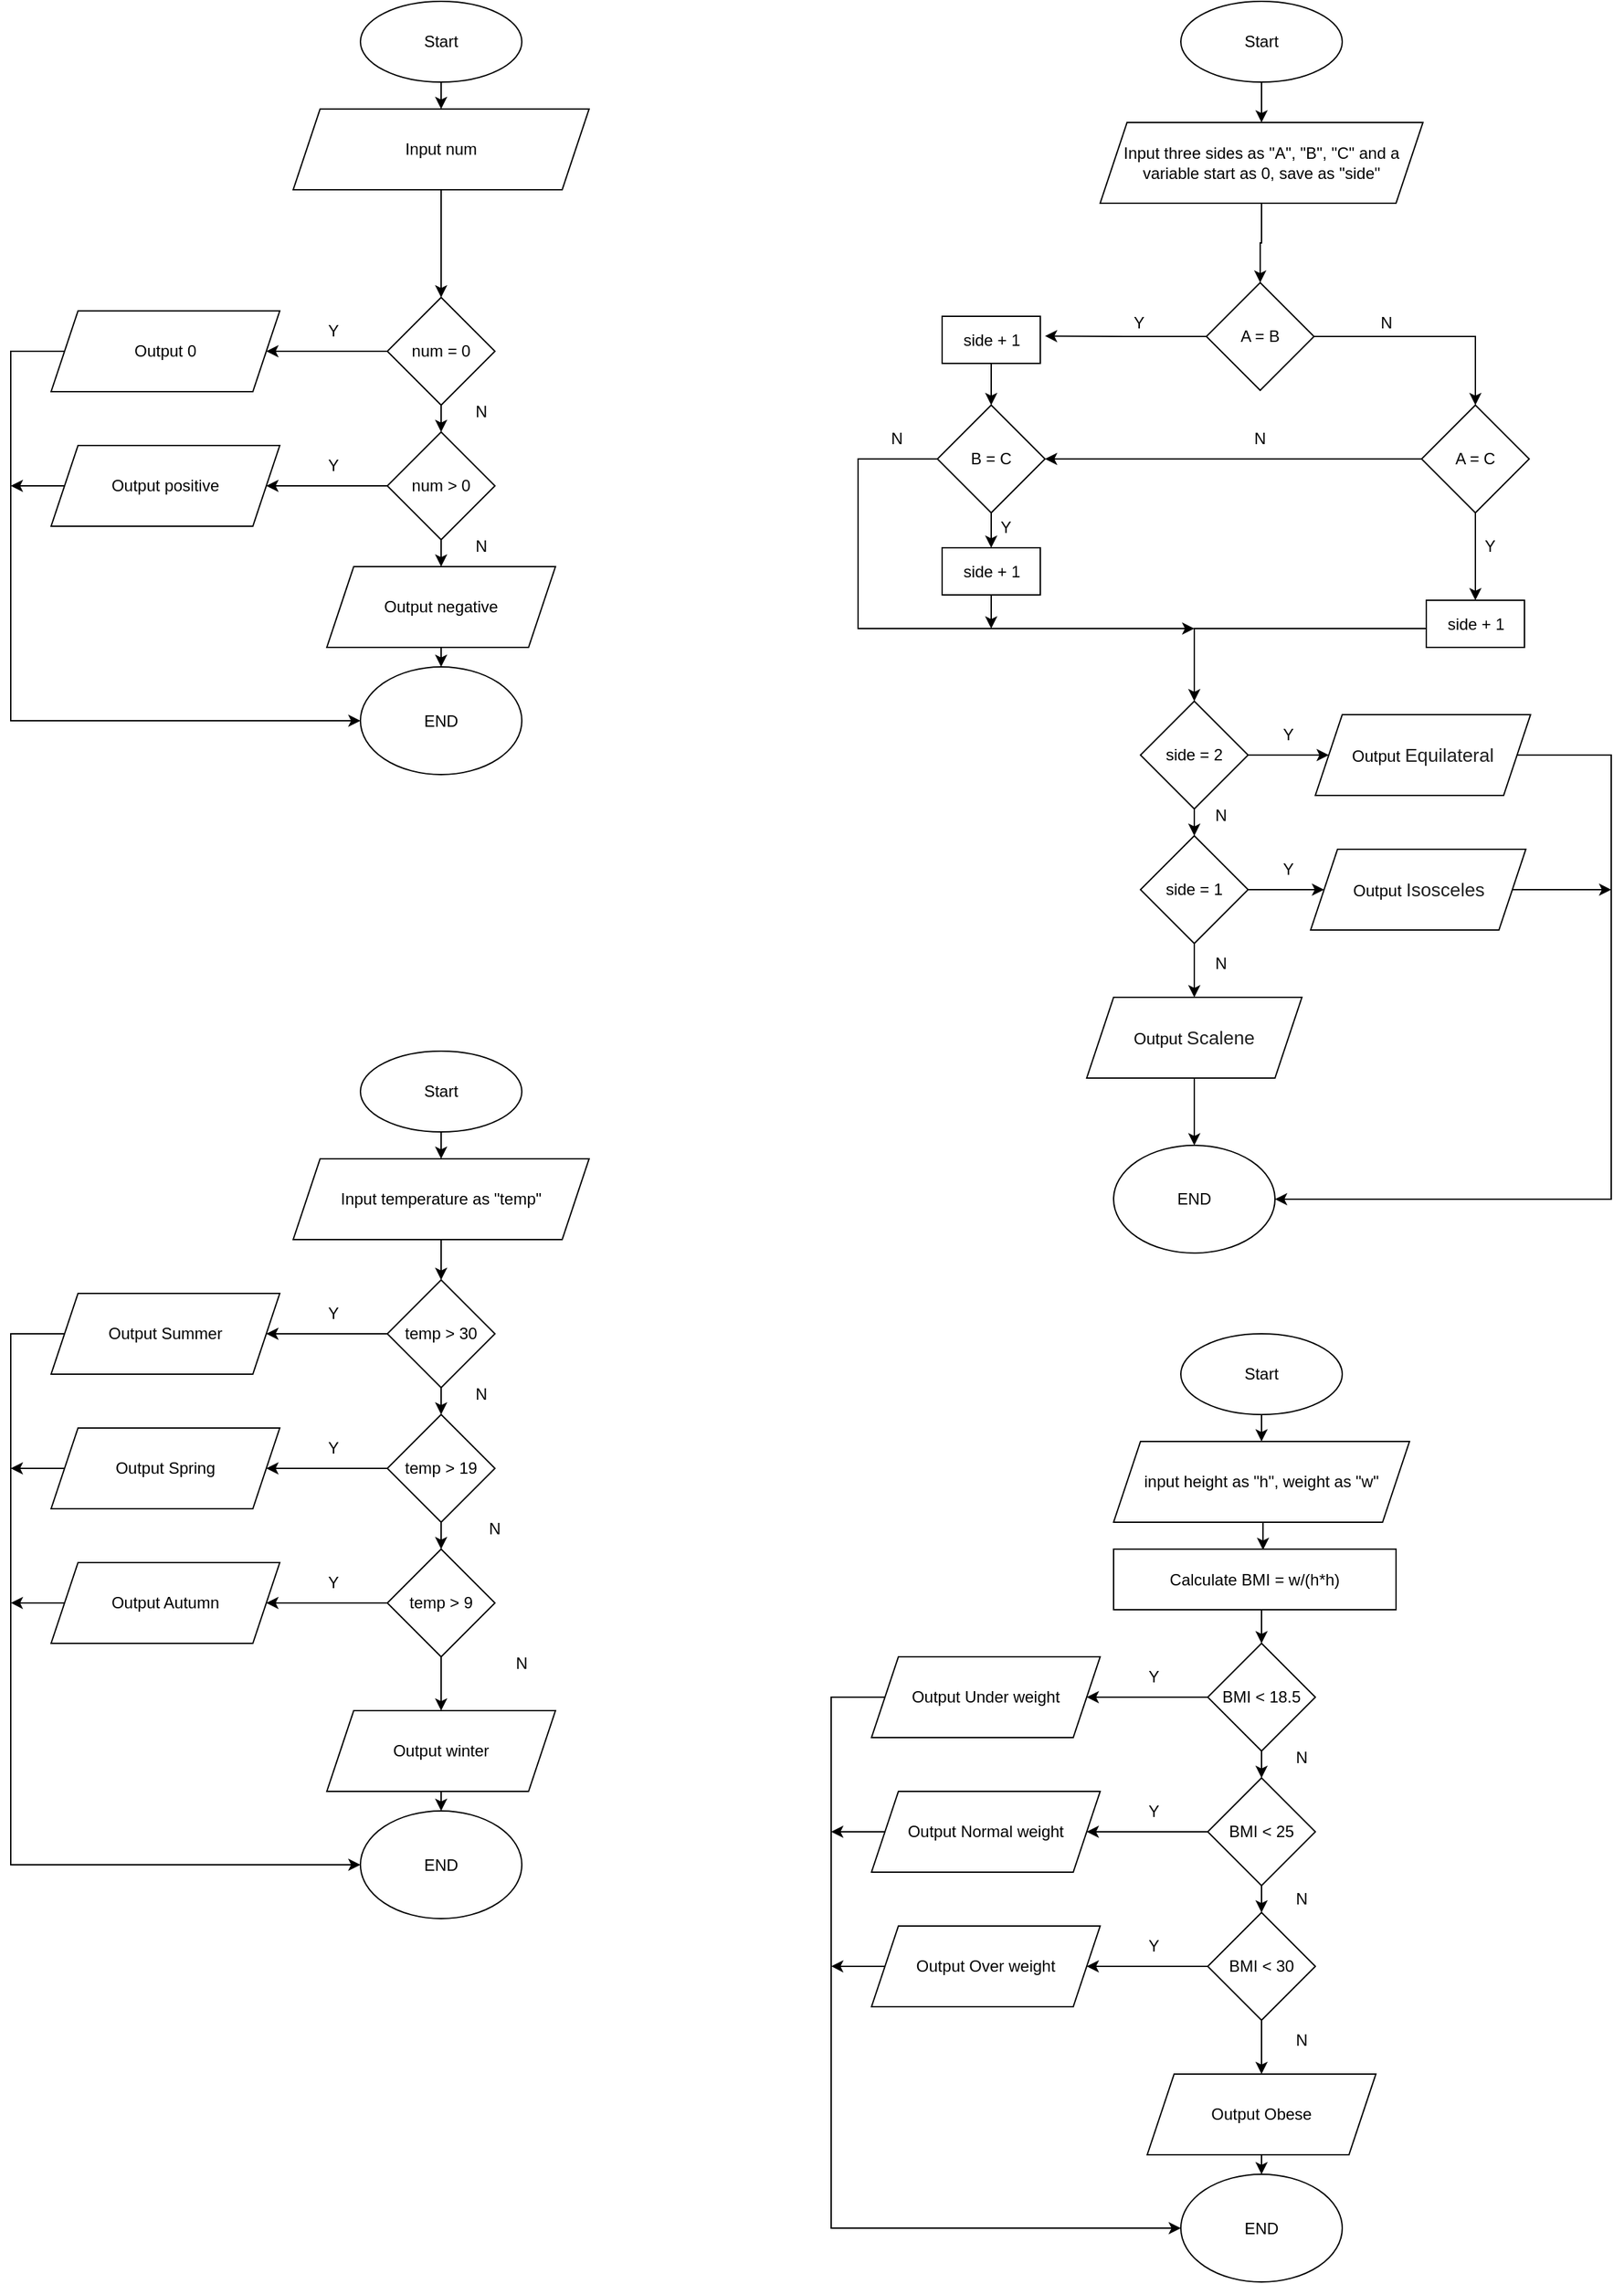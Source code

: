 <mxfile version="26.2.2">
  <diagram name="第 1 页" id="eC2Kco5h_vt9p9tLWTmq">
    <mxGraphModel dx="694" dy="437" grid="1" gridSize="10" guides="1" tooltips="1" connect="1" arrows="1" fold="1" page="1" pageScale="1" pageWidth="827" pageHeight="1169" math="0" shadow="0">
      <root>
        <mxCell id="0" />
        <mxCell id="1" parent="0" />
        <mxCell id="uq4aCa0WkTKRPATRxZhl-22" style="edgeStyle=orthogonalEdgeStyle;rounded=0;orthogonalLoop=1;jettySize=auto;html=1;exitX=0.5;exitY=1;exitDx=0;exitDy=0;entryX=0.5;entryY=0;entryDx=0;entryDy=0;" parent="1" source="uq4aCa0WkTKRPATRxZhl-1" target="uq4aCa0WkTKRPATRxZhl-2" edge="1">
          <mxGeometry relative="1" as="geometry" />
        </mxCell>
        <mxCell id="uq4aCa0WkTKRPATRxZhl-1" value="Start" style="ellipse;whiteSpace=wrap;html=1;" parent="1" vertex="1">
          <mxGeometry x="380" y="90" width="120" height="60" as="geometry" />
        </mxCell>
        <mxCell id="uq4aCa0WkTKRPATRxZhl-21" style="edgeStyle=orthogonalEdgeStyle;rounded=0;orthogonalLoop=1;jettySize=auto;html=1;exitX=0.5;exitY=1;exitDx=0;exitDy=0;entryX=0.5;entryY=0;entryDx=0;entryDy=0;" parent="1" source="uq4aCa0WkTKRPATRxZhl-2" target="uq4aCa0WkTKRPATRxZhl-10" edge="1">
          <mxGeometry relative="1" as="geometry">
            <mxPoint x="440" y="250.0" as="targetPoint" />
          </mxGeometry>
        </mxCell>
        <mxCell id="uq4aCa0WkTKRPATRxZhl-2" value="Input num" style="shape=parallelogram;perimeter=parallelogramPerimeter;whiteSpace=wrap;html=1;fixedSize=1;" parent="1" vertex="1">
          <mxGeometry x="330" y="170" width="220" height="60" as="geometry" />
        </mxCell>
        <mxCell id="qsWvdxj1EgRxqHzuY-iP-4" style="edgeStyle=orthogonalEdgeStyle;rounded=0;orthogonalLoop=1;jettySize=auto;html=1;exitX=0.5;exitY=1;exitDx=0;exitDy=0;entryX=0.5;entryY=0;entryDx=0;entryDy=0;" edge="1" parent="1" source="uq4aCa0WkTKRPATRxZhl-10" target="qsWvdxj1EgRxqHzuY-iP-1">
          <mxGeometry relative="1" as="geometry" />
        </mxCell>
        <mxCell id="qsWvdxj1EgRxqHzuY-iP-7" style="edgeStyle=orthogonalEdgeStyle;rounded=0;orthogonalLoop=1;jettySize=auto;html=1;exitX=0;exitY=0.5;exitDx=0;exitDy=0;" edge="1" parent="1" source="uq4aCa0WkTKRPATRxZhl-10" target="qsWvdxj1EgRxqHzuY-iP-3">
          <mxGeometry relative="1" as="geometry" />
        </mxCell>
        <mxCell id="uq4aCa0WkTKRPATRxZhl-10" value="num = 0" style="rhombus;whiteSpace=wrap;html=1;" parent="1" vertex="1">
          <mxGeometry x="400" y="310" width="80" height="80" as="geometry" />
        </mxCell>
        <mxCell id="uq4aCa0WkTKRPATRxZhl-24" style="edgeStyle=orthogonalEdgeStyle;rounded=0;orthogonalLoop=1;jettySize=auto;html=1;exitX=0.5;exitY=1;exitDx=0;exitDy=0;entryX=0.5;entryY=0;entryDx=0;entryDy=0;" parent="1" source="uq4aCa0WkTKRPATRxZhl-13" target="uq4aCa0WkTKRPATRxZhl-15" edge="1">
          <mxGeometry relative="1" as="geometry" />
        </mxCell>
        <mxCell id="uq4aCa0WkTKRPATRxZhl-13" value="Output negative" style="shape=parallelogram;perimeter=parallelogramPerimeter;whiteSpace=wrap;html=1;fixedSize=1;" parent="1" vertex="1">
          <mxGeometry x="355" y="510" width="170" height="60" as="geometry" />
        </mxCell>
        <mxCell id="uq4aCa0WkTKRPATRxZhl-15" value="END" style="ellipse;whiteSpace=wrap;html=1;" parent="1" vertex="1">
          <mxGeometry x="380" y="584.5" width="120" height="80" as="geometry" />
        </mxCell>
        <mxCell id="qsWvdxj1EgRxqHzuY-iP-5" style="edgeStyle=orthogonalEdgeStyle;rounded=0;orthogonalLoop=1;jettySize=auto;html=1;exitX=0.5;exitY=1;exitDx=0;exitDy=0;entryX=0.5;entryY=0;entryDx=0;entryDy=0;" edge="1" parent="1" source="qsWvdxj1EgRxqHzuY-iP-1" target="uq4aCa0WkTKRPATRxZhl-13">
          <mxGeometry relative="1" as="geometry" />
        </mxCell>
        <mxCell id="qsWvdxj1EgRxqHzuY-iP-6" style="edgeStyle=orthogonalEdgeStyle;rounded=0;orthogonalLoop=1;jettySize=auto;html=1;exitX=0;exitY=0.5;exitDx=0;exitDy=0;" edge="1" parent="1" source="qsWvdxj1EgRxqHzuY-iP-1" target="qsWvdxj1EgRxqHzuY-iP-2">
          <mxGeometry relative="1" as="geometry" />
        </mxCell>
        <mxCell id="qsWvdxj1EgRxqHzuY-iP-1" value="num &amp;gt; 0" style="rhombus;whiteSpace=wrap;html=1;" vertex="1" parent="1">
          <mxGeometry x="400" y="410" width="80" height="80" as="geometry" />
        </mxCell>
        <mxCell id="qsWvdxj1EgRxqHzuY-iP-11" style="edgeStyle=orthogonalEdgeStyle;rounded=0;orthogonalLoop=1;jettySize=auto;html=1;exitX=0;exitY=0.5;exitDx=0;exitDy=0;" edge="1" parent="1" source="qsWvdxj1EgRxqHzuY-iP-2">
          <mxGeometry relative="1" as="geometry">
            <mxPoint x="120" y="450" as="targetPoint" />
          </mxGeometry>
        </mxCell>
        <mxCell id="qsWvdxj1EgRxqHzuY-iP-2" value="Output positive" style="shape=parallelogram;perimeter=parallelogramPerimeter;whiteSpace=wrap;html=1;fixedSize=1;" vertex="1" parent="1">
          <mxGeometry x="150" y="420" width="170" height="60" as="geometry" />
        </mxCell>
        <mxCell id="qsWvdxj1EgRxqHzuY-iP-10" style="edgeStyle=orthogonalEdgeStyle;rounded=0;orthogonalLoop=1;jettySize=auto;html=1;exitX=0;exitY=0.5;exitDx=0;exitDy=0;entryX=0;entryY=0.5;entryDx=0;entryDy=0;" edge="1" parent="1" source="qsWvdxj1EgRxqHzuY-iP-3" target="uq4aCa0WkTKRPATRxZhl-15">
          <mxGeometry relative="1" as="geometry">
            <Array as="points">
              <mxPoint x="120" y="350" />
              <mxPoint x="120" y="625" />
            </Array>
          </mxGeometry>
        </mxCell>
        <mxCell id="qsWvdxj1EgRxqHzuY-iP-3" value="Output 0" style="shape=parallelogram;perimeter=parallelogramPerimeter;whiteSpace=wrap;html=1;fixedSize=1;" vertex="1" parent="1">
          <mxGeometry x="150" y="320" width="170" height="60" as="geometry" />
        </mxCell>
        <mxCell id="qsWvdxj1EgRxqHzuY-iP-12" value="Y" style="text;html=1;align=center;verticalAlign=middle;whiteSpace=wrap;rounded=0;" vertex="1" parent="1">
          <mxGeometry x="330" y="320" width="60" height="30" as="geometry" />
        </mxCell>
        <mxCell id="qsWvdxj1EgRxqHzuY-iP-13" value="Y" style="text;html=1;align=center;verticalAlign=middle;whiteSpace=wrap;rounded=0;" vertex="1" parent="1">
          <mxGeometry x="330" y="420" width="60" height="30" as="geometry" />
        </mxCell>
        <mxCell id="qsWvdxj1EgRxqHzuY-iP-14" value="N" style="text;html=1;align=center;verticalAlign=middle;whiteSpace=wrap;rounded=0;" vertex="1" parent="1">
          <mxGeometry x="440" y="380" width="60" height="30" as="geometry" />
        </mxCell>
        <mxCell id="qsWvdxj1EgRxqHzuY-iP-15" value="N" style="text;html=1;align=center;verticalAlign=middle;whiteSpace=wrap;rounded=0;" vertex="1" parent="1">
          <mxGeometry x="440" y="480" width="60" height="30" as="geometry" />
        </mxCell>
        <mxCell id="qsWvdxj1EgRxqHzuY-iP-49" style="edgeStyle=orthogonalEdgeStyle;rounded=0;orthogonalLoop=1;jettySize=auto;html=1;exitX=0.5;exitY=1;exitDx=0;exitDy=0;entryX=0.5;entryY=0;entryDx=0;entryDy=0;" edge="1" parent="1" source="qsWvdxj1EgRxqHzuY-iP-17" target="qsWvdxj1EgRxqHzuY-iP-19">
          <mxGeometry relative="1" as="geometry" />
        </mxCell>
        <mxCell id="qsWvdxj1EgRxqHzuY-iP-17" value="Start" style="ellipse;whiteSpace=wrap;html=1;" vertex="1" parent="1">
          <mxGeometry x="990" y="90" width="120" height="60" as="geometry" />
        </mxCell>
        <mxCell id="qsWvdxj1EgRxqHzuY-iP-18" value="END" style="ellipse;whiteSpace=wrap;html=1;" vertex="1" parent="1">
          <mxGeometry x="940" y="940" width="120" height="80" as="geometry" />
        </mxCell>
        <mxCell id="qsWvdxj1EgRxqHzuY-iP-48" style="edgeStyle=orthogonalEdgeStyle;rounded=0;orthogonalLoop=1;jettySize=auto;html=1;exitX=0.5;exitY=1;exitDx=0;exitDy=0;entryX=0.5;entryY=0;entryDx=0;entryDy=0;" edge="1" parent="1" source="qsWvdxj1EgRxqHzuY-iP-19" target="qsWvdxj1EgRxqHzuY-iP-20">
          <mxGeometry relative="1" as="geometry" />
        </mxCell>
        <mxCell id="qsWvdxj1EgRxqHzuY-iP-19" value="Input three sides as &quot;A&quot;, &quot;B&quot;, &quot;C&quot; and a variable start as 0, save as &quot;side&quot;" style="shape=parallelogram;perimeter=parallelogramPerimeter;whiteSpace=wrap;html=1;fixedSize=1;" vertex="1" parent="1">
          <mxGeometry x="930" y="180" width="240" height="60" as="geometry" />
        </mxCell>
        <mxCell id="qsWvdxj1EgRxqHzuY-iP-34" style="edgeStyle=orthogonalEdgeStyle;rounded=0;orthogonalLoop=1;jettySize=auto;html=1;exitX=0;exitY=0.5;exitDx=0;exitDy=0;" edge="1" parent="1" source="qsWvdxj1EgRxqHzuY-iP-20">
          <mxGeometry relative="1" as="geometry">
            <mxPoint x="889" y="338.667" as="targetPoint" />
          </mxGeometry>
        </mxCell>
        <mxCell id="qsWvdxj1EgRxqHzuY-iP-125" style="edgeStyle=orthogonalEdgeStyle;rounded=0;orthogonalLoop=1;jettySize=auto;html=1;exitX=1;exitY=0.5;exitDx=0;exitDy=0;entryX=0.5;entryY=0;entryDx=0;entryDy=0;" edge="1" parent="1" source="qsWvdxj1EgRxqHzuY-iP-20" target="qsWvdxj1EgRxqHzuY-iP-22">
          <mxGeometry relative="1" as="geometry">
            <Array as="points">
              <mxPoint x="1209" y="339" />
            </Array>
          </mxGeometry>
        </mxCell>
        <mxCell id="qsWvdxj1EgRxqHzuY-iP-20" value="A = B" style="rhombus;whiteSpace=wrap;html=1;" vertex="1" parent="1">
          <mxGeometry x="1009" y="299" width="80" height="80" as="geometry" />
        </mxCell>
        <mxCell id="qsWvdxj1EgRxqHzuY-iP-130" style="edgeStyle=orthogonalEdgeStyle;rounded=0;orthogonalLoop=1;jettySize=auto;html=1;exitX=0;exitY=0.5;exitDx=0;exitDy=0;" edge="1" parent="1" source="qsWvdxj1EgRxqHzuY-iP-21">
          <mxGeometry relative="1" as="geometry">
            <mxPoint x="1000" y="556" as="targetPoint" />
            <Array as="points">
              <mxPoint x="750" y="430" />
              <mxPoint x="750" y="556" />
              <mxPoint x="1000" y="556" />
            </Array>
          </mxGeometry>
        </mxCell>
        <mxCell id="qsWvdxj1EgRxqHzuY-iP-132" style="edgeStyle=orthogonalEdgeStyle;rounded=0;orthogonalLoop=1;jettySize=auto;html=1;exitX=0.5;exitY=1;exitDx=0;exitDy=0;entryX=0.5;entryY=0;entryDx=0;entryDy=0;" edge="1" parent="1" source="qsWvdxj1EgRxqHzuY-iP-21" target="qsWvdxj1EgRxqHzuY-iP-24">
          <mxGeometry relative="1" as="geometry" />
        </mxCell>
        <mxCell id="qsWvdxj1EgRxqHzuY-iP-21" value="B = C" style="rhombus;whiteSpace=wrap;html=1;" vertex="1" parent="1">
          <mxGeometry x="809" y="390" width="80" height="80" as="geometry" />
        </mxCell>
        <mxCell id="qsWvdxj1EgRxqHzuY-iP-36" style="edgeStyle=orthogonalEdgeStyle;rounded=0;orthogonalLoop=1;jettySize=auto;html=1;exitX=0.5;exitY=1;exitDx=0;exitDy=0;entryX=0.5;entryY=0;entryDx=0;entryDy=0;" edge="1" parent="1" source="qsWvdxj1EgRxqHzuY-iP-22" target="qsWvdxj1EgRxqHzuY-iP-25">
          <mxGeometry relative="1" as="geometry" />
        </mxCell>
        <mxCell id="qsWvdxj1EgRxqHzuY-iP-37" style="edgeStyle=orthogonalEdgeStyle;rounded=0;orthogonalLoop=1;jettySize=auto;html=1;exitX=0;exitY=0.5;exitDx=0;exitDy=0;entryX=1;entryY=0.5;entryDx=0;entryDy=0;" edge="1" parent="1" source="qsWvdxj1EgRxqHzuY-iP-22" target="qsWvdxj1EgRxqHzuY-iP-21">
          <mxGeometry relative="1" as="geometry" />
        </mxCell>
        <mxCell id="qsWvdxj1EgRxqHzuY-iP-22" value="A = C" style="rhombus;whiteSpace=wrap;html=1;" vertex="1" parent="1">
          <mxGeometry x="1169" y="390" width="80" height="80" as="geometry" />
        </mxCell>
        <mxCell id="qsWvdxj1EgRxqHzuY-iP-38" style="edgeStyle=orthogonalEdgeStyle;rounded=0;orthogonalLoop=1;jettySize=auto;html=1;exitX=0.5;exitY=1;exitDx=0;exitDy=0;entryX=0.5;entryY=0;entryDx=0;entryDy=0;" edge="1" parent="1" source="qsWvdxj1EgRxqHzuY-iP-23" target="qsWvdxj1EgRxqHzuY-iP-21">
          <mxGeometry relative="1" as="geometry" />
        </mxCell>
        <mxCell id="qsWvdxj1EgRxqHzuY-iP-23" value="side + 1" style="rounded=0;whiteSpace=wrap;html=1;" vertex="1" parent="1">
          <mxGeometry x="812.5" y="324" width="73" height="35" as="geometry" />
        </mxCell>
        <mxCell id="qsWvdxj1EgRxqHzuY-iP-133" style="edgeStyle=orthogonalEdgeStyle;rounded=0;orthogonalLoop=1;jettySize=auto;html=1;exitX=0.5;exitY=1;exitDx=0;exitDy=0;" edge="1" parent="1" source="qsWvdxj1EgRxqHzuY-iP-24">
          <mxGeometry relative="1" as="geometry">
            <mxPoint x="849" y="556" as="targetPoint" />
          </mxGeometry>
        </mxCell>
        <mxCell id="qsWvdxj1EgRxqHzuY-iP-24" value="side + 1" style="rounded=0;whiteSpace=wrap;html=1;" vertex="1" parent="1">
          <mxGeometry x="812.5" y="496" width="73" height="35" as="geometry" />
        </mxCell>
        <mxCell id="qsWvdxj1EgRxqHzuY-iP-124" style="edgeStyle=orthogonalEdgeStyle;rounded=0;orthogonalLoop=1;jettySize=auto;html=1;exitX=0;exitY=0.5;exitDx=0;exitDy=0;" edge="1" parent="1" source="qsWvdxj1EgRxqHzuY-iP-25">
          <mxGeometry relative="1" as="geometry">
            <mxPoint x="1000" y="610" as="targetPoint" />
            <Array as="points">
              <mxPoint x="1172" y="556" />
              <mxPoint x="1000" y="556" />
            </Array>
          </mxGeometry>
        </mxCell>
        <mxCell id="qsWvdxj1EgRxqHzuY-iP-25" value="side + 1" style="rounded=0;whiteSpace=wrap;html=1;" vertex="1" parent="1">
          <mxGeometry x="1172.5" y="535" width="73" height="35" as="geometry" />
        </mxCell>
        <mxCell id="qsWvdxj1EgRxqHzuY-iP-42" style="edgeStyle=orthogonalEdgeStyle;rounded=0;orthogonalLoop=1;jettySize=auto;html=1;exitX=1;exitY=0.5;exitDx=0;exitDy=0;" edge="1" parent="1" source="qsWvdxj1EgRxqHzuY-iP-29" target="qsWvdxj1EgRxqHzuY-iP-31">
          <mxGeometry relative="1" as="geometry" />
        </mxCell>
        <mxCell id="qsWvdxj1EgRxqHzuY-iP-43" style="edgeStyle=orthogonalEdgeStyle;rounded=0;orthogonalLoop=1;jettySize=auto;html=1;exitX=0.5;exitY=1;exitDx=0;exitDy=0;entryX=0.5;entryY=0;entryDx=0;entryDy=0;" edge="1" parent="1" source="qsWvdxj1EgRxqHzuY-iP-29" target="qsWvdxj1EgRxqHzuY-iP-30">
          <mxGeometry relative="1" as="geometry" />
        </mxCell>
        <mxCell id="qsWvdxj1EgRxqHzuY-iP-29" value="side = 2" style="rhombus;whiteSpace=wrap;html=1;" vertex="1" parent="1">
          <mxGeometry x="960" y="610" width="80" height="80" as="geometry" />
        </mxCell>
        <mxCell id="qsWvdxj1EgRxqHzuY-iP-44" style="edgeStyle=orthogonalEdgeStyle;rounded=0;orthogonalLoop=1;jettySize=auto;html=1;exitX=1;exitY=0.5;exitDx=0;exitDy=0;" edge="1" parent="1" source="qsWvdxj1EgRxqHzuY-iP-30" target="qsWvdxj1EgRxqHzuY-iP-32">
          <mxGeometry relative="1" as="geometry" />
        </mxCell>
        <mxCell id="qsWvdxj1EgRxqHzuY-iP-45" style="edgeStyle=orthogonalEdgeStyle;rounded=0;orthogonalLoop=1;jettySize=auto;html=1;exitX=0.5;exitY=1;exitDx=0;exitDy=0;entryX=0.5;entryY=0;entryDx=0;entryDy=0;" edge="1" parent="1" source="qsWvdxj1EgRxqHzuY-iP-30" target="qsWvdxj1EgRxqHzuY-iP-33">
          <mxGeometry relative="1" as="geometry" />
        </mxCell>
        <mxCell id="qsWvdxj1EgRxqHzuY-iP-30" value="side = 1" style="rhombus;whiteSpace=wrap;html=1;" vertex="1" parent="1">
          <mxGeometry x="960" y="710" width="80" height="80" as="geometry" />
        </mxCell>
        <mxCell id="qsWvdxj1EgRxqHzuY-iP-56" style="edgeStyle=orthogonalEdgeStyle;rounded=0;orthogonalLoop=1;jettySize=auto;html=1;exitX=1;exitY=0.5;exitDx=0;exitDy=0;entryX=1;entryY=0.5;entryDx=0;entryDy=0;" edge="1" parent="1" source="qsWvdxj1EgRxqHzuY-iP-31" target="qsWvdxj1EgRxqHzuY-iP-18">
          <mxGeometry relative="1" as="geometry">
            <Array as="points">
              <mxPoint x="1310" y="650" />
              <mxPoint x="1310" y="980" />
            </Array>
          </mxGeometry>
        </mxCell>
        <mxCell id="qsWvdxj1EgRxqHzuY-iP-31" value="Output&amp;nbsp;&lt;span style=&quot;color: rgb(31, 31, 31); font-family: Arial, sans-serif; font-size: 14px; text-align: left; background-color: rgb(255, 255, 255);&quot;&gt;Equilateral&lt;/span&gt;" style="shape=parallelogram;perimeter=parallelogramPerimeter;whiteSpace=wrap;html=1;fixedSize=1;" vertex="1" parent="1">
          <mxGeometry x="1090" y="620" width="160" height="60" as="geometry" />
        </mxCell>
        <mxCell id="qsWvdxj1EgRxqHzuY-iP-57" style="edgeStyle=orthogonalEdgeStyle;rounded=0;orthogonalLoop=1;jettySize=auto;html=1;exitX=1;exitY=0.5;exitDx=0;exitDy=0;" edge="1" parent="1" source="qsWvdxj1EgRxqHzuY-iP-32">
          <mxGeometry relative="1" as="geometry">
            <mxPoint x="1310" y="750" as="targetPoint" />
          </mxGeometry>
        </mxCell>
        <mxCell id="qsWvdxj1EgRxqHzuY-iP-32" value="Output&amp;nbsp;&lt;span style=&quot;color: rgb(31, 31, 31); font-family: Arial, sans-serif; font-size: 14px; text-align: left; background-color: rgb(255, 255, 255);&quot;&gt;Isosceles&lt;/span&gt;" style="shape=parallelogram;perimeter=parallelogramPerimeter;whiteSpace=wrap;html=1;fixedSize=1;" vertex="1" parent="1">
          <mxGeometry x="1086.5" y="720" width="160" height="60" as="geometry" />
        </mxCell>
        <mxCell id="qsWvdxj1EgRxqHzuY-iP-47" style="edgeStyle=orthogonalEdgeStyle;rounded=0;orthogonalLoop=1;jettySize=auto;html=1;exitX=0.5;exitY=1;exitDx=0;exitDy=0;entryX=0.5;entryY=0;entryDx=0;entryDy=0;" edge="1" parent="1" source="qsWvdxj1EgRxqHzuY-iP-33" target="qsWvdxj1EgRxqHzuY-iP-18">
          <mxGeometry relative="1" as="geometry" />
        </mxCell>
        <mxCell id="qsWvdxj1EgRxqHzuY-iP-33" value="Output&amp;nbsp;&lt;span style=&quot;color: rgb(31, 31, 31); font-family: Arial, sans-serif; font-size: 14px; text-align: left; background-color: rgb(255, 255, 255);&quot;&gt;Scalene&lt;/span&gt;" style="shape=parallelogram;perimeter=parallelogramPerimeter;whiteSpace=wrap;html=1;fixedSize=1;" vertex="1" parent="1">
          <mxGeometry x="920" y="830" width="160" height="60" as="geometry" />
        </mxCell>
        <mxCell id="qsWvdxj1EgRxqHzuY-iP-50" value="Y" style="text;html=1;align=center;verticalAlign=middle;whiteSpace=wrap;rounded=0;" vertex="1" parent="1">
          <mxGeometry x="929" y="314" width="60" height="30" as="geometry" />
        </mxCell>
        <mxCell id="qsWvdxj1EgRxqHzuY-iP-51" value="Y" style="text;html=1;align=center;verticalAlign=middle;whiteSpace=wrap;rounded=0;" vertex="1" parent="1">
          <mxGeometry x="830" y="466" width="60" height="30" as="geometry" />
        </mxCell>
        <mxCell id="qsWvdxj1EgRxqHzuY-iP-53" value="Y" style="text;html=1;align=center;verticalAlign=middle;whiteSpace=wrap;rounded=0;" vertex="1" parent="1">
          <mxGeometry x="1190" y="480" width="60" height="30" as="geometry" />
        </mxCell>
        <mxCell id="qsWvdxj1EgRxqHzuY-iP-58" value="N" style="text;html=1;align=center;verticalAlign=middle;whiteSpace=wrap;rounded=0;" vertex="1" parent="1">
          <mxGeometry x="1019" y="400" width="60" height="30" as="geometry" />
        </mxCell>
        <mxCell id="qsWvdxj1EgRxqHzuY-iP-59" value="N" style="text;html=1;align=center;verticalAlign=middle;whiteSpace=wrap;rounded=0;" vertex="1" parent="1">
          <mxGeometry x="749" y="400" width="60" height="30" as="geometry" />
        </mxCell>
        <mxCell id="qsWvdxj1EgRxqHzuY-iP-60" value="N" style="text;html=1;align=center;verticalAlign=middle;whiteSpace=wrap;rounded=0;" vertex="1" parent="1">
          <mxGeometry x="1112.5" y="314" width="60" height="30" as="geometry" />
        </mxCell>
        <mxCell id="qsWvdxj1EgRxqHzuY-iP-61" style="edgeStyle=orthogonalEdgeStyle;rounded=0;orthogonalLoop=1;jettySize=auto;html=1;exitX=0.5;exitY=1;exitDx=0;exitDy=0;entryX=0.5;entryY=0;entryDx=0;entryDy=0;" edge="1" parent="1" source="qsWvdxj1EgRxqHzuY-iP-62" target="qsWvdxj1EgRxqHzuY-iP-64">
          <mxGeometry relative="1" as="geometry" />
        </mxCell>
        <mxCell id="qsWvdxj1EgRxqHzuY-iP-62" value="Start" style="ellipse;whiteSpace=wrap;html=1;" vertex="1" parent="1">
          <mxGeometry x="380" y="870" width="120" height="60" as="geometry" />
        </mxCell>
        <mxCell id="qsWvdxj1EgRxqHzuY-iP-63" style="edgeStyle=orthogonalEdgeStyle;rounded=0;orthogonalLoop=1;jettySize=auto;html=1;exitX=0.5;exitY=1;exitDx=0;exitDy=0;entryX=0.5;entryY=0;entryDx=0;entryDy=0;" edge="1" parent="1" source="qsWvdxj1EgRxqHzuY-iP-64" target="qsWvdxj1EgRxqHzuY-iP-67">
          <mxGeometry relative="1" as="geometry">
            <mxPoint x="440" y="1030" as="targetPoint" />
          </mxGeometry>
        </mxCell>
        <mxCell id="qsWvdxj1EgRxqHzuY-iP-64" value="Input temperature as &quot;temp&quot;" style="shape=parallelogram;perimeter=parallelogramPerimeter;whiteSpace=wrap;html=1;fixedSize=1;" vertex="1" parent="1">
          <mxGeometry x="330" y="950" width="220" height="60" as="geometry" />
        </mxCell>
        <mxCell id="qsWvdxj1EgRxqHzuY-iP-65" style="edgeStyle=orthogonalEdgeStyle;rounded=0;orthogonalLoop=1;jettySize=auto;html=1;exitX=0.5;exitY=1;exitDx=0;exitDy=0;entryX=0.5;entryY=0;entryDx=0;entryDy=0;" edge="1" parent="1" source="qsWvdxj1EgRxqHzuY-iP-67" target="qsWvdxj1EgRxqHzuY-iP-73">
          <mxGeometry relative="1" as="geometry" />
        </mxCell>
        <mxCell id="qsWvdxj1EgRxqHzuY-iP-66" style="edgeStyle=orthogonalEdgeStyle;rounded=0;orthogonalLoop=1;jettySize=auto;html=1;exitX=0;exitY=0.5;exitDx=0;exitDy=0;" edge="1" parent="1" source="qsWvdxj1EgRxqHzuY-iP-67" target="qsWvdxj1EgRxqHzuY-iP-77">
          <mxGeometry relative="1" as="geometry" />
        </mxCell>
        <mxCell id="qsWvdxj1EgRxqHzuY-iP-67" value="temp &amp;gt; 30" style="rhombus;whiteSpace=wrap;html=1;" vertex="1" parent="1">
          <mxGeometry x="400" y="1040" width="80" height="80" as="geometry" />
        </mxCell>
        <mxCell id="qsWvdxj1EgRxqHzuY-iP-68" style="edgeStyle=orthogonalEdgeStyle;rounded=0;orthogonalLoop=1;jettySize=auto;html=1;exitX=0.5;exitY=1;exitDx=0;exitDy=0;entryX=0.5;entryY=0;entryDx=0;entryDy=0;" edge="1" parent="1" source="qsWvdxj1EgRxqHzuY-iP-69" target="qsWvdxj1EgRxqHzuY-iP-70">
          <mxGeometry relative="1" as="geometry" />
        </mxCell>
        <mxCell id="qsWvdxj1EgRxqHzuY-iP-69" value="Output winter" style="shape=parallelogram;perimeter=parallelogramPerimeter;whiteSpace=wrap;html=1;fixedSize=1;" vertex="1" parent="1">
          <mxGeometry x="355" y="1360" width="170" height="60" as="geometry" />
        </mxCell>
        <mxCell id="qsWvdxj1EgRxqHzuY-iP-70" value="END" style="ellipse;whiteSpace=wrap;html=1;" vertex="1" parent="1">
          <mxGeometry x="380" y="1434.5" width="120" height="80" as="geometry" />
        </mxCell>
        <mxCell id="qsWvdxj1EgRxqHzuY-iP-72" style="edgeStyle=orthogonalEdgeStyle;rounded=0;orthogonalLoop=1;jettySize=auto;html=1;exitX=0;exitY=0.5;exitDx=0;exitDy=0;" edge="1" parent="1" source="qsWvdxj1EgRxqHzuY-iP-73" target="qsWvdxj1EgRxqHzuY-iP-75">
          <mxGeometry relative="1" as="geometry" />
        </mxCell>
        <mxCell id="qsWvdxj1EgRxqHzuY-iP-90" style="edgeStyle=orthogonalEdgeStyle;rounded=0;orthogonalLoop=1;jettySize=auto;html=1;exitX=0.5;exitY=1;exitDx=0;exitDy=0;entryX=0.5;entryY=0;entryDx=0;entryDy=0;" edge="1" parent="1" source="qsWvdxj1EgRxqHzuY-iP-73" target="qsWvdxj1EgRxqHzuY-iP-83">
          <mxGeometry relative="1" as="geometry" />
        </mxCell>
        <mxCell id="qsWvdxj1EgRxqHzuY-iP-73" value="temp &amp;gt; 19" style="rhombus;whiteSpace=wrap;html=1;" vertex="1" parent="1">
          <mxGeometry x="400" y="1140" width="80" height="80" as="geometry" />
        </mxCell>
        <mxCell id="qsWvdxj1EgRxqHzuY-iP-74" style="edgeStyle=orthogonalEdgeStyle;rounded=0;orthogonalLoop=1;jettySize=auto;html=1;exitX=0;exitY=0.5;exitDx=0;exitDy=0;" edge="1" parent="1" source="qsWvdxj1EgRxqHzuY-iP-75">
          <mxGeometry relative="1" as="geometry">
            <mxPoint x="120" y="1180" as="targetPoint" />
          </mxGeometry>
        </mxCell>
        <mxCell id="qsWvdxj1EgRxqHzuY-iP-75" value="Output Spring" style="shape=parallelogram;perimeter=parallelogramPerimeter;whiteSpace=wrap;html=1;fixedSize=1;" vertex="1" parent="1">
          <mxGeometry x="150" y="1150" width="170" height="60" as="geometry" />
        </mxCell>
        <mxCell id="qsWvdxj1EgRxqHzuY-iP-76" style="edgeStyle=orthogonalEdgeStyle;rounded=0;orthogonalLoop=1;jettySize=auto;html=1;exitX=0;exitY=0.5;exitDx=0;exitDy=0;entryX=0;entryY=0.5;entryDx=0;entryDy=0;" edge="1" parent="1" source="qsWvdxj1EgRxqHzuY-iP-77" target="qsWvdxj1EgRxqHzuY-iP-70">
          <mxGeometry relative="1" as="geometry">
            <Array as="points">
              <mxPoint x="120" y="1080" />
              <mxPoint x="120" y="1475" />
            </Array>
          </mxGeometry>
        </mxCell>
        <mxCell id="qsWvdxj1EgRxqHzuY-iP-77" value="Output Summer" style="shape=parallelogram;perimeter=parallelogramPerimeter;whiteSpace=wrap;html=1;fixedSize=1;" vertex="1" parent="1">
          <mxGeometry x="150" y="1050" width="170" height="60" as="geometry" />
        </mxCell>
        <mxCell id="qsWvdxj1EgRxqHzuY-iP-78" value="Y" style="text;html=1;align=center;verticalAlign=middle;whiteSpace=wrap;rounded=0;" vertex="1" parent="1">
          <mxGeometry x="330" y="1050" width="60" height="30" as="geometry" />
        </mxCell>
        <mxCell id="qsWvdxj1EgRxqHzuY-iP-79" value="Y" style="text;html=1;align=center;verticalAlign=middle;whiteSpace=wrap;rounded=0;" vertex="1" parent="1">
          <mxGeometry x="330" y="1150" width="60" height="30" as="geometry" />
        </mxCell>
        <mxCell id="qsWvdxj1EgRxqHzuY-iP-80" value="N" style="text;html=1;align=center;verticalAlign=middle;whiteSpace=wrap;rounded=0;" vertex="1" parent="1">
          <mxGeometry x="440" y="1110" width="60" height="30" as="geometry" />
        </mxCell>
        <mxCell id="qsWvdxj1EgRxqHzuY-iP-81" value="N" style="text;html=1;align=center;verticalAlign=middle;whiteSpace=wrap;rounded=0;" vertex="1" parent="1">
          <mxGeometry x="450" y="1210" width="60" height="30" as="geometry" />
        </mxCell>
        <mxCell id="qsWvdxj1EgRxqHzuY-iP-82" style="edgeStyle=orthogonalEdgeStyle;rounded=0;orthogonalLoop=1;jettySize=auto;html=1;exitX=0;exitY=0.5;exitDx=0;exitDy=0;" edge="1" parent="1" source="qsWvdxj1EgRxqHzuY-iP-83" target="qsWvdxj1EgRxqHzuY-iP-84">
          <mxGeometry relative="1" as="geometry" />
        </mxCell>
        <mxCell id="qsWvdxj1EgRxqHzuY-iP-89" style="edgeStyle=orthogonalEdgeStyle;rounded=0;orthogonalLoop=1;jettySize=auto;html=1;exitX=0.5;exitY=1;exitDx=0;exitDy=0;entryX=0.5;entryY=0;entryDx=0;entryDy=0;" edge="1" parent="1" source="qsWvdxj1EgRxqHzuY-iP-83" target="qsWvdxj1EgRxqHzuY-iP-69">
          <mxGeometry relative="1" as="geometry" />
        </mxCell>
        <mxCell id="qsWvdxj1EgRxqHzuY-iP-83" value="temp &amp;gt; 9" style="rhombus;whiteSpace=wrap;html=1;" vertex="1" parent="1">
          <mxGeometry x="400" y="1240" width="80" height="80" as="geometry" />
        </mxCell>
        <mxCell id="qsWvdxj1EgRxqHzuY-iP-91" style="edgeStyle=orthogonalEdgeStyle;rounded=0;orthogonalLoop=1;jettySize=auto;html=1;exitX=0;exitY=0.5;exitDx=0;exitDy=0;" edge="1" parent="1" source="qsWvdxj1EgRxqHzuY-iP-84">
          <mxGeometry relative="1" as="geometry">
            <mxPoint x="120" y="1279.913" as="targetPoint" />
          </mxGeometry>
        </mxCell>
        <mxCell id="qsWvdxj1EgRxqHzuY-iP-84" value="Output Autumn" style="shape=parallelogram;perimeter=parallelogramPerimeter;whiteSpace=wrap;html=1;fixedSize=1;" vertex="1" parent="1">
          <mxGeometry x="150" y="1250" width="170" height="60" as="geometry" />
        </mxCell>
        <mxCell id="qsWvdxj1EgRxqHzuY-iP-85" value="Y" style="text;html=1;align=center;verticalAlign=middle;whiteSpace=wrap;rounded=0;" vertex="1" parent="1">
          <mxGeometry x="330" y="1250" width="60" height="30" as="geometry" />
        </mxCell>
        <mxCell id="qsWvdxj1EgRxqHzuY-iP-86" value="N" style="text;html=1;align=center;verticalAlign=middle;whiteSpace=wrap;rounded=0;" vertex="1" parent="1">
          <mxGeometry x="470" y="1310" width="60" height="30" as="geometry" />
        </mxCell>
        <mxCell id="qsWvdxj1EgRxqHzuY-iP-92" style="edgeStyle=orthogonalEdgeStyle;rounded=0;orthogonalLoop=1;jettySize=auto;html=1;exitX=0.5;exitY=1;exitDx=0;exitDy=0;entryX=0.5;entryY=0;entryDx=0;entryDy=0;" edge="1" parent="1" source="qsWvdxj1EgRxqHzuY-iP-93" target="qsWvdxj1EgRxqHzuY-iP-95">
          <mxGeometry relative="1" as="geometry" />
        </mxCell>
        <mxCell id="qsWvdxj1EgRxqHzuY-iP-93" value="Start" style="ellipse;whiteSpace=wrap;html=1;" vertex="1" parent="1">
          <mxGeometry x="990" y="1080" width="120" height="60" as="geometry" />
        </mxCell>
        <mxCell id="qsWvdxj1EgRxqHzuY-iP-95" value="input height as &quot;h&quot;, weight as &quot;w&quot;" style="shape=parallelogram;perimeter=parallelogramPerimeter;whiteSpace=wrap;html=1;fixedSize=1;" vertex="1" parent="1">
          <mxGeometry x="940" y="1160" width="220" height="60" as="geometry" />
        </mxCell>
        <mxCell id="qsWvdxj1EgRxqHzuY-iP-96" style="edgeStyle=orthogonalEdgeStyle;rounded=0;orthogonalLoop=1;jettySize=auto;html=1;exitX=0.5;exitY=1;exitDx=0;exitDy=0;entryX=0.5;entryY=0;entryDx=0;entryDy=0;" edge="1" parent="1" source="qsWvdxj1EgRxqHzuY-iP-98" target="qsWvdxj1EgRxqHzuY-iP-104">
          <mxGeometry relative="1" as="geometry" />
        </mxCell>
        <mxCell id="qsWvdxj1EgRxqHzuY-iP-97" style="edgeStyle=orthogonalEdgeStyle;rounded=0;orthogonalLoop=1;jettySize=auto;html=1;exitX=0;exitY=0.5;exitDx=0;exitDy=0;" edge="1" parent="1" source="qsWvdxj1EgRxqHzuY-iP-98" target="qsWvdxj1EgRxqHzuY-iP-108">
          <mxGeometry relative="1" as="geometry" />
        </mxCell>
        <mxCell id="qsWvdxj1EgRxqHzuY-iP-98" value="BMI &amp;lt; 18.5" style="rhombus;whiteSpace=wrap;html=1;" vertex="1" parent="1">
          <mxGeometry x="1010" y="1310" width="80" height="80" as="geometry" />
        </mxCell>
        <mxCell id="qsWvdxj1EgRxqHzuY-iP-99" style="edgeStyle=orthogonalEdgeStyle;rounded=0;orthogonalLoop=1;jettySize=auto;html=1;exitX=0.5;exitY=1;exitDx=0;exitDy=0;entryX=0.5;entryY=0;entryDx=0;entryDy=0;" edge="1" parent="1" source="qsWvdxj1EgRxqHzuY-iP-100" target="qsWvdxj1EgRxqHzuY-iP-101">
          <mxGeometry relative="1" as="geometry" />
        </mxCell>
        <mxCell id="qsWvdxj1EgRxqHzuY-iP-100" value="Output Obese" style="shape=parallelogram;perimeter=parallelogramPerimeter;whiteSpace=wrap;html=1;fixedSize=1;" vertex="1" parent="1">
          <mxGeometry x="965" y="1630" width="170" height="60" as="geometry" />
        </mxCell>
        <mxCell id="qsWvdxj1EgRxqHzuY-iP-101" value="END" style="ellipse;whiteSpace=wrap;html=1;" vertex="1" parent="1">
          <mxGeometry x="990" y="1704.5" width="120" height="80" as="geometry" />
        </mxCell>
        <mxCell id="qsWvdxj1EgRxqHzuY-iP-102" style="edgeStyle=orthogonalEdgeStyle;rounded=0;orthogonalLoop=1;jettySize=auto;html=1;exitX=0;exitY=0.5;exitDx=0;exitDy=0;" edge="1" parent="1" source="qsWvdxj1EgRxqHzuY-iP-104" target="qsWvdxj1EgRxqHzuY-iP-106">
          <mxGeometry relative="1" as="geometry" />
        </mxCell>
        <mxCell id="qsWvdxj1EgRxqHzuY-iP-103" style="edgeStyle=orthogonalEdgeStyle;rounded=0;orthogonalLoop=1;jettySize=auto;html=1;exitX=0.5;exitY=1;exitDx=0;exitDy=0;entryX=0.5;entryY=0;entryDx=0;entryDy=0;" edge="1" parent="1" source="qsWvdxj1EgRxqHzuY-iP-104" target="qsWvdxj1EgRxqHzuY-iP-115">
          <mxGeometry relative="1" as="geometry" />
        </mxCell>
        <mxCell id="qsWvdxj1EgRxqHzuY-iP-104" value="BMI &amp;lt; 25" style="rhombus;whiteSpace=wrap;html=1;" vertex="1" parent="1">
          <mxGeometry x="1010" y="1410" width="80" height="80" as="geometry" />
        </mxCell>
        <mxCell id="qsWvdxj1EgRxqHzuY-iP-105" style="edgeStyle=orthogonalEdgeStyle;rounded=0;orthogonalLoop=1;jettySize=auto;html=1;exitX=0;exitY=0.5;exitDx=0;exitDy=0;" edge="1" parent="1" source="qsWvdxj1EgRxqHzuY-iP-106">
          <mxGeometry relative="1" as="geometry">
            <mxPoint x="730" y="1450" as="targetPoint" />
          </mxGeometry>
        </mxCell>
        <mxCell id="qsWvdxj1EgRxqHzuY-iP-106" value="Output Normal weight" style="shape=parallelogram;perimeter=parallelogramPerimeter;whiteSpace=wrap;html=1;fixedSize=1;" vertex="1" parent="1">
          <mxGeometry x="760" y="1420" width="170" height="60" as="geometry" />
        </mxCell>
        <mxCell id="qsWvdxj1EgRxqHzuY-iP-107" style="edgeStyle=orthogonalEdgeStyle;rounded=0;orthogonalLoop=1;jettySize=auto;html=1;exitX=0;exitY=0.5;exitDx=0;exitDy=0;entryX=0;entryY=0.5;entryDx=0;entryDy=0;" edge="1" parent="1" source="qsWvdxj1EgRxqHzuY-iP-108" target="qsWvdxj1EgRxqHzuY-iP-101">
          <mxGeometry relative="1" as="geometry">
            <Array as="points">
              <mxPoint x="730" y="1350" />
              <mxPoint x="730" y="1745" />
            </Array>
          </mxGeometry>
        </mxCell>
        <mxCell id="qsWvdxj1EgRxqHzuY-iP-108" value="Output Under weight" style="shape=parallelogram;perimeter=parallelogramPerimeter;whiteSpace=wrap;html=1;fixedSize=1;" vertex="1" parent="1">
          <mxGeometry x="760" y="1320" width="170" height="60" as="geometry" />
        </mxCell>
        <mxCell id="qsWvdxj1EgRxqHzuY-iP-109" value="Y" style="text;html=1;align=center;verticalAlign=middle;whiteSpace=wrap;rounded=0;" vertex="1" parent="1">
          <mxGeometry x="940" y="1320" width="60" height="30" as="geometry" />
        </mxCell>
        <mxCell id="qsWvdxj1EgRxqHzuY-iP-110" value="Y" style="text;html=1;align=center;verticalAlign=middle;whiteSpace=wrap;rounded=0;" vertex="1" parent="1">
          <mxGeometry x="940" y="1420" width="60" height="30" as="geometry" />
        </mxCell>
        <mxCell id="qsWvdxj1EgRxqHzuY-iP-111" value="N" style="text;html=1;align=center;verticalAlign=middle;whiteSpace=wrap;rounded=0;" vertex="1" parent="1">
          <mxGeometry x="1050" y="1380" width="60" height="30" as="geometry" />
        </mxCell>
        <mxCell id="qsWvdxj1EgRxqHzuY-iP-112" value="N" style="text;html=1;align=center;verticalAlign=middle;whiteSpace=wrap;rounded=0;" vertex="1" parent="1">
          <mxGeometry x="1050" y="1484.5" width="60" height="30" as="geometry" />
        </mxCell>
        <mxCell id="qsWvdxj1EgRxqHzuY-iP-113" style="edgeStyle=orthogonalEdgeStyle;rounded=0;orthogonalLoop=1;jettySize=auto;html=1;exitX=0;exitY=0.5;exitDx=0;exitDy=0;" edge="1" parent="1" source="qsWvdxj1EgRxqHzuY-iP-115" target="qsWvdxj1EgRxqHzuY-iP-117">
          <mxGeometry relative="1" as="geometry" />
        </mxCell>
        <mxCell id="qsWvdxj1EgRxqHzuY-iP-114" style="edgeStyle=orthogonalEdgeStyle;rounded=0;orthogonalLoop=1;jettySize=auto;html=1;exitX=0.5;exitY=1;exitDx=0;exitDy=0;entryX=0.5;entryY=0;entryDx=0;entryDy=0;" edge="1" parent="1" source="qsWvdxj1EgRxqHzuY-iP-115" target="qsWvdxj1EgRxqHzuY-iP-100">
          <mxGeometry relative="1" as="geometry" />
        </mxCell>
        <mxCell id="qsWvdxj1EgRxqHzuY-iP-115" value="BMI &amp;lt; 30" style="rhombus;whiteSpace=wrap;html=1;" vertex="1" parent="1">
          <mxGeometry x="1010" y="1510" width="80" height="80" as="geometry" />
        </mxCell>
        <mxCell id="qsWvdxj1EgRxqHzuY-iP-116" style="edgeStyle=orthogonalEdgeStyle;rounded=0;orthogonalLoop=1;jettySize=auto;html=1;exitX=0;exitY=0.5;exitDx=0;exitDy=0;" edge="1" parent="1" source="qsWvdxj1EgRxqHzuY-iP-117">
          <mxGeometry relative="1" as="geometry">
            <mxPoint x="730" y="1549.913" as="targetPoint" />
          </mxGeometry>
        </mxCell>
        <mxCell id="qsWvdxj1EgRxqHzuY-iP-117" value="Output Over weight" style="shape=parallelogram;perimeter=parallelogramPerimeter;whiteSpace=wrap;html=1;fixedSize=1;" vertex="1" parent="1">
          <mxGeometry x="760" y="1520" width="170" height="60" as="geometry" />
        </mxCell>
        <mxCell id="qsWvdxj1EgRxqHzuY-iP-118" value="Y" style="text;html=1;align=center;verticalAlign=middle;whiteSpace=wrap;rounded=0;" vertex="1" parent="1">
          <mxGeometry x="940" y="1520" width="60" height="30" as="geometry" />
        </mxCell>
        <mxCell id="qsWvdxj1EgRxqHzuY-iP-119" value="N" style="text;html=1;align=center;verticalAlign=middle;whiteSpace=wrap;rounded=0;" vertex="1" parent="1">
          <mxGeometry x="1050" y="1590" width="60" height="30" as="geometry" />
        </mxCell>
        <mxCell id="qsWvdxj1EgRxqHzuY-iP-121" style="edgeStyle=orthogonalEdgeStyle;rounded=0;orthogonalLoop=1;jettySize=auto;html=1;exitX=0.5;exitY=1;exitDx=0;exitDy=0;entryX=0.5;entryY=0;entryDx=0;entryDy=0;" edge="1" parent="1" source="qsWvdxj1EgRxqHzuY-iP-120" target="qsWvdxj1EgRxqHzuY-iP-98">
          <mxGeometry relative="1" as="geometry" />
        </mxCell>
        <mxCell id="qsWvdxj1EgRxqHzuY-iP-120" value="Calculate BMI = w/(h*h)" style="rounded=0;whiteSpace=wrap;html=1;" vertex="1" parent="1">
          <mxGeometry x="940" y="1240" width="210" height="45" as="geometry" />
        </mxCell>
        <mxCell id="qsWvdxj1EgRxqHzuY-iP-122" style="edgeStyle=orthogonalEdgeStyle;rounded=0;orthogonalLoop=1;jettySize=auto;html=1;exitX=0.5;exitY=1;exitDx=0;exitDy=0;entryX=0.529;entryY=0.013;entryDx=0;entryDy=0;entryPerimeter=0;" edge="1" parent="1" source="qsWvdxj1EgRxqHzuY-iP-95" target="qsWvdxj1EgRxqHzuY-iP-120">
          <mxGeometry relative="1" as="geometry" />
        </mxCell>
        <mxCell id="qsWvdxj1EgRxqHzuY-iP-126" value="Y" style="text;html=1;align=center;verticalAlign=middle;whiteSpace=wrap;rounded=0;" vertex="1" parent="1">
          <mxGeometry x="1040" y="620" width="60" height="30" as="geometry" />
        </mxCell>
        <mxCell id="qsWvdxj1EgRxqHzuY-iP-127" value="Y" style="text;html=1;align=center;verticalAlign=middle;whiteSpace=wrap;rounded=0;" vertex="1" parent="1">
          <mxGeometry x="1040" y="720" width="60" height="30" as="geometry" />
        </mxCell>
        <mxCell id="qsWvdxj1EgRxqHzuY-iP-128" value="N" style="text;html=1;align=center;verticalAlign=middle;whiteSpace=wrap;rounded=0;" vertex="1" parent="1">
          <mxGeometry x="990" y="790" width="60" height="30" as="geometry" />
        </mxCell>
        <mxCell id="qsWvdxj1EgRxqHzuY-iP-129" value="N" style="text;html=1;align=center;verticalAlign=middle;whiteSpace=wrap;rounded=0;" vertex="1" parent="1">
          <mxGeometry x="990" y="680" width="60" height="30" as="geometry" />
        </mxCell>
      </root>
    </mxGraphModel>
  </diagram>
</mxfile>
